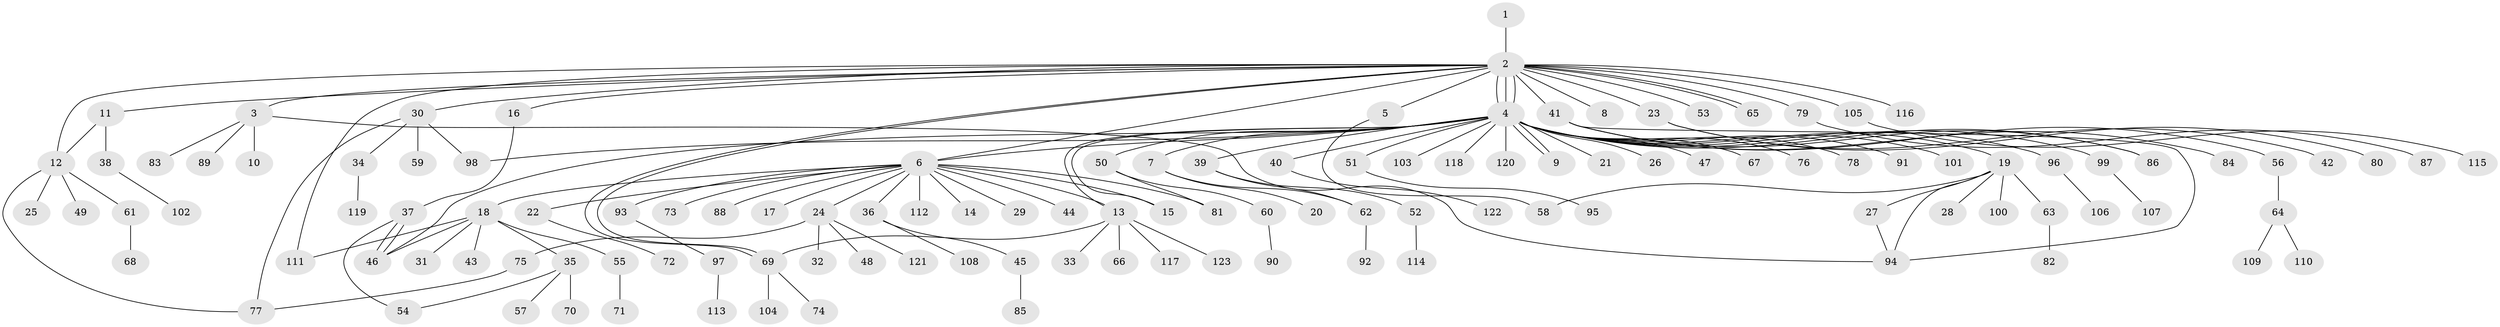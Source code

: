 // coarse degree distribution, {1: 0.7959183673469388, 29: 0.02040816326530612, 23: 0.02040816326530612, 2: 0.10204081632653061, 6: 0.02040816326530612, 3: 0.02040816326530612, 4: 0.02040816326530612}
// Generated by graph-tools (version 1.1) at 2025/18/03/04/25 18:18:15]
// undirected, 123 vertices, 147 edges
graph export_dot {
graph [start="1"]
  node [color=gray90,style=filled];
  1;
  2;
  3;
  4;
  5;
  6;
  7;
  8;
  9;
  10;
  11;
  12;
  13;
  14;
  15;
  16;
  17;
  18;
  19;
  20;
  21;
  22;
  23;
  24;
  25;
  26;
  27;
  28;
  29;
  30;
  31;
  32;
  33;
  34;
  35;
  36;
  37;
  38;
  39;
  40;
  41;
  42;
  43;
  44;
  45;
  46;
  47;
  48;
  49;
  50;
  51;
  52;
  53;
  54;
  55;
  56;
  57;
  58;
  59;
  60;
  61;
  62;
  63;
  64;
  65;
  66;
  67;
  68;
  69;
  70;
  71;
  72;
  73;
  74;
  75;
  76;
  77;
  78;
  79;
  80;
  81;
  82;
  83;
  84;
  85;
  86;
  87;
  88;
  89;
  90;
  91;
  92;
  93;
  94;
  95;
  96;
  97;
  98;
  99;
  100;
  101;
  102;
  103;
  104;
  105;
  106;
  107;
  108;
  109;
  110;
  111;
  112;
  113;
  114;
  115;
  116;
  117;
  118;
  119;
  120;
  121;
  122;
  123;
  1 -- 2;
  2 -- 3;
  2 -- 4;
  2 -- 4;
  2 -- 4;
  2 -- 5;
  2 -- 6;
  2 -- 8;
  2 -- 11;
  2 -- 12;
  2 -- 16;
  2 -- 23;
  2 -- 30;
  2 -- 41;
  2 -- 53;
  2 -- 65;
  2 -- 65;
  2 -- 69;
  2 -- 69;
  2 -- 79;
  2 -- 105;
  2 -- 111;
  2 -- 116;
  3 -- 10;
  3 -- 83;
  3 -- 89;
  3 -- 94;
  4 -- 6;
  4 -- 7;
  4 -- 9;
  4 -- 9;
  4 -- 13;
  4 -- 15;
  4 -- 19;
  4 -- 21;
  4 -- 26;
  4 -- 39;
  4 -- 40;
  4 -- 46;
  4 -- 47;
  4 -- 50;
  4 -- 51;
  4 -- 67;
  4 -- 76;
  4 -- 78;
  4 -- 86;
  4 -- 91;
  4 -- 96;
  4 -- 98;
  4 -- 99;
  4 -- 101;
  4 -- 103;
  4 -- 118;
  4 -- 120;
  5 -- 58;
  6 -- 13;
  6 -- 14;
  6 -- 15;
  6 -- 17;
  6 -- 18;
  6 -- 22;
  6 -- 24;
  6 -- 29;
  6 -- 36;
  6 -- 44;
  6 -- 73;
  6 -- 81;
  6 -- 88;
  6 -- 93;
  6 -- 112;
  7 -- 20;
  7 -- 62;
  11 -- 12;
  11 -- 38;
  12 -- 25;
  12 -- 49;
  12 -- 61;
  12 -- 77;
  13 -- 33;
  13 -- 66;
  13 -- 69;
  13 -- 117;
  13 -- 123;
  16 -- 37;
  18 -- 31;
  18 -- 35;
  18 -- 43;
  18 -- 46;
  18 -- 55;
  18 -- 111;
  19 -- 27;
  19 -- 28;
  19 -- 58;
  19 -- 63;
  19 -- 94;
  19 -- 100;
  22 -- 72;
  23 -- 42;
  23 -- 80;
  24 -- 32;
  24 -- 48;
  24 -- 75;
  24 -- 121;
  27 -- 94;
  30 -- 34;
  30 -- 59;
  30 -- 77;
  30 -- 98;
  34 -- 119;
  35 -- 54;
  35 -- 57;
  35 -- 70;
  36 -- 45;
  36 -- 108;
  37 -- 46;
  37 -- 46;
  37 -- 54;
  38 -- 102;
  39 -- 52;
  39 -- 62;
  40 -- 122;
  41 -- 56;
  41 -- 84;
  41 -- 86;
  41 -- 94;
  45 -- 85;
  50 -- 60;
  50 -- 81;
  51 -- 95;
  52 -- 114;
  55 -- 71;
  56 -- 64;
  60 -- 90;
  61 -- 68;
  62 -- 92;
  63 -- 82;
  64 -- 109;
  64 -- 110;
  69 -- 74;
  69 -- 104;
  75 -- 77;
  79 -- 87;
  93 -- 97;
  96 -- 106;
  97 -- 113;
  99 -- 107;
  105 -- 115;
}
